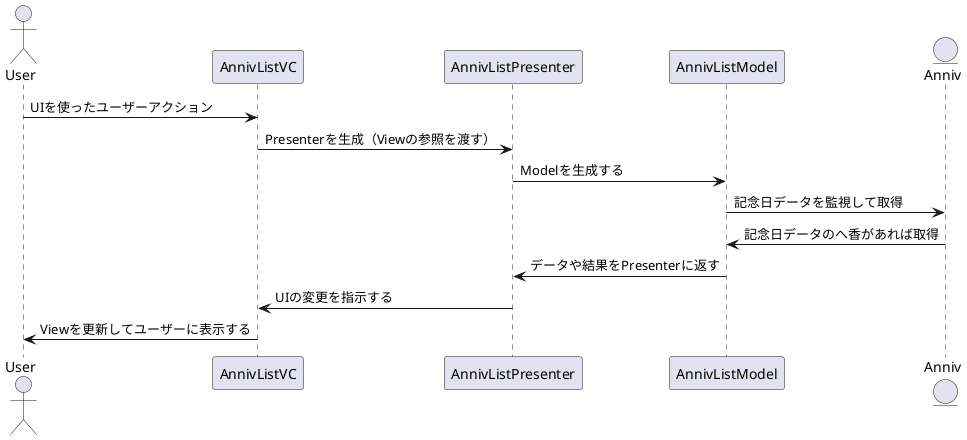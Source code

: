 @startuml

actor User
User -> AnnivListVC : UIを使ったユーザーアクション
AnnivListVC -> AnnivListPresenter : Presenterを生成（Viewの参照を渡す）
AnnivListPresenter -> AnnivListModel : Modelを生成する
entity Anniv
AnnivListModel -> Anniv : 記念日データを監視して取得
Anniv -> AnnivListModel : 記念日データのへ香があれば取得
AnnivListModel -> AnnivListPresenter : データや結果をPresenterに返す
AnnivListPresenter -> AnnivListVC : UIの変更を指示する
AnnivListVC -> User : Viewを更新してユーザーに表示する

@enduml
